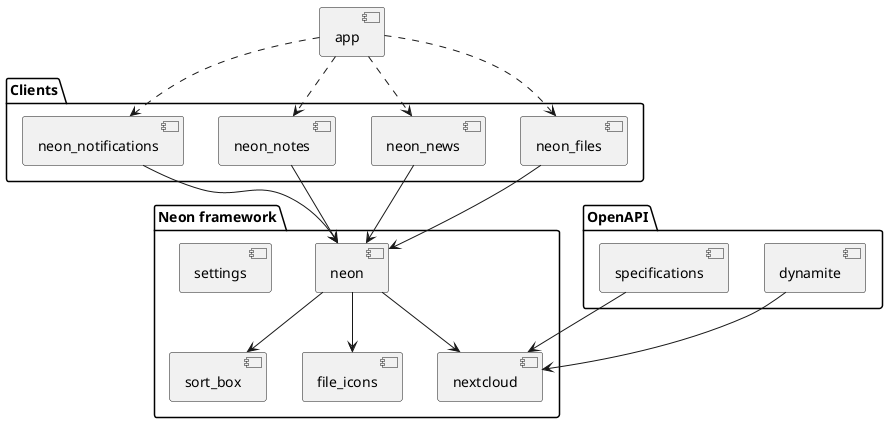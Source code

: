 @startuml architecture

package "Neon framework" {
    component neon
    component nextcloud
    component settings
    component sort_box
    component file_icons
}

package "Clients" {
    component neon_files
    component neon_news
    component neon_notes
    component neon_notifications
}

package "OpenAPI" {
    component dynamite
    component specifications
}

component app

app ..> neon_files
app ..> neon_news
app ..> neon_notes
app ..> neon_notifications

neon_files --> neon
neon_news --> neon
neon_notes --> neon
neon_notifications --> neon


neon --> nextcloud
neon --> sort_box
neon --> file_icons

dynamite --> nextcloud
specifications --> nextcloud

@enduml